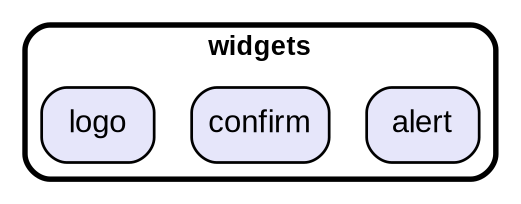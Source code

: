 digraph "" {
  graph [style=rounded fontname="Arial Black" fontsize=13 penwidth=2.6];
  node [shape=rect style="filled,rounded" fontname=Arial fontsize=15 fillcolor=Lavender penwidth=1.3];
  edge [penwidth=1.3];
  "/alert.dart" [label="alert"];
  "/confirm.dart" [label="confirm"];
  "/logo.dart" [label="logo"];
  subgraph "cluster~" {
    label="widgets";
    "/alert.dart";
    "/confirm.dart";
    "/logo.dart";
  }
}
